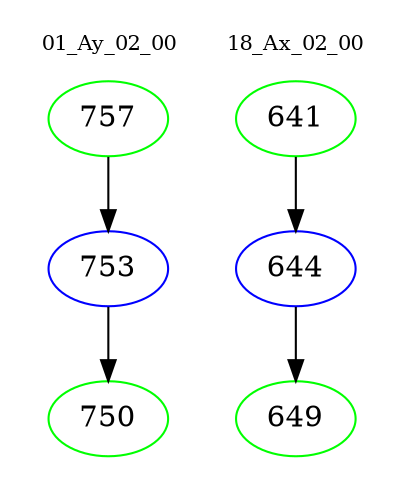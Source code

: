 digraph{
subgraph cluster_0 {
color = white
label = "01_Ay_02_00";
fontsize=10;
T0_757 [label="757", color="green"]
T0_757 -> T0_753 [color="black"]
T0_753 [label="753", color="blue"]
T0_753 -> T0_750 [color="black"]
T0_750 [label="750", color="green"]
}
subgraph cluster_1 {
color = white
label = "18_Ax_02_00";
fontsize=10;
T1_641 [label="641", color="green"]
T1_641 -> T1_644 [color="black"]
T1_644 [label="644", color="blue"]
T1_644 -> T1_649 [color="black"]
T1_649 [label="649", color="green"]
}
}
